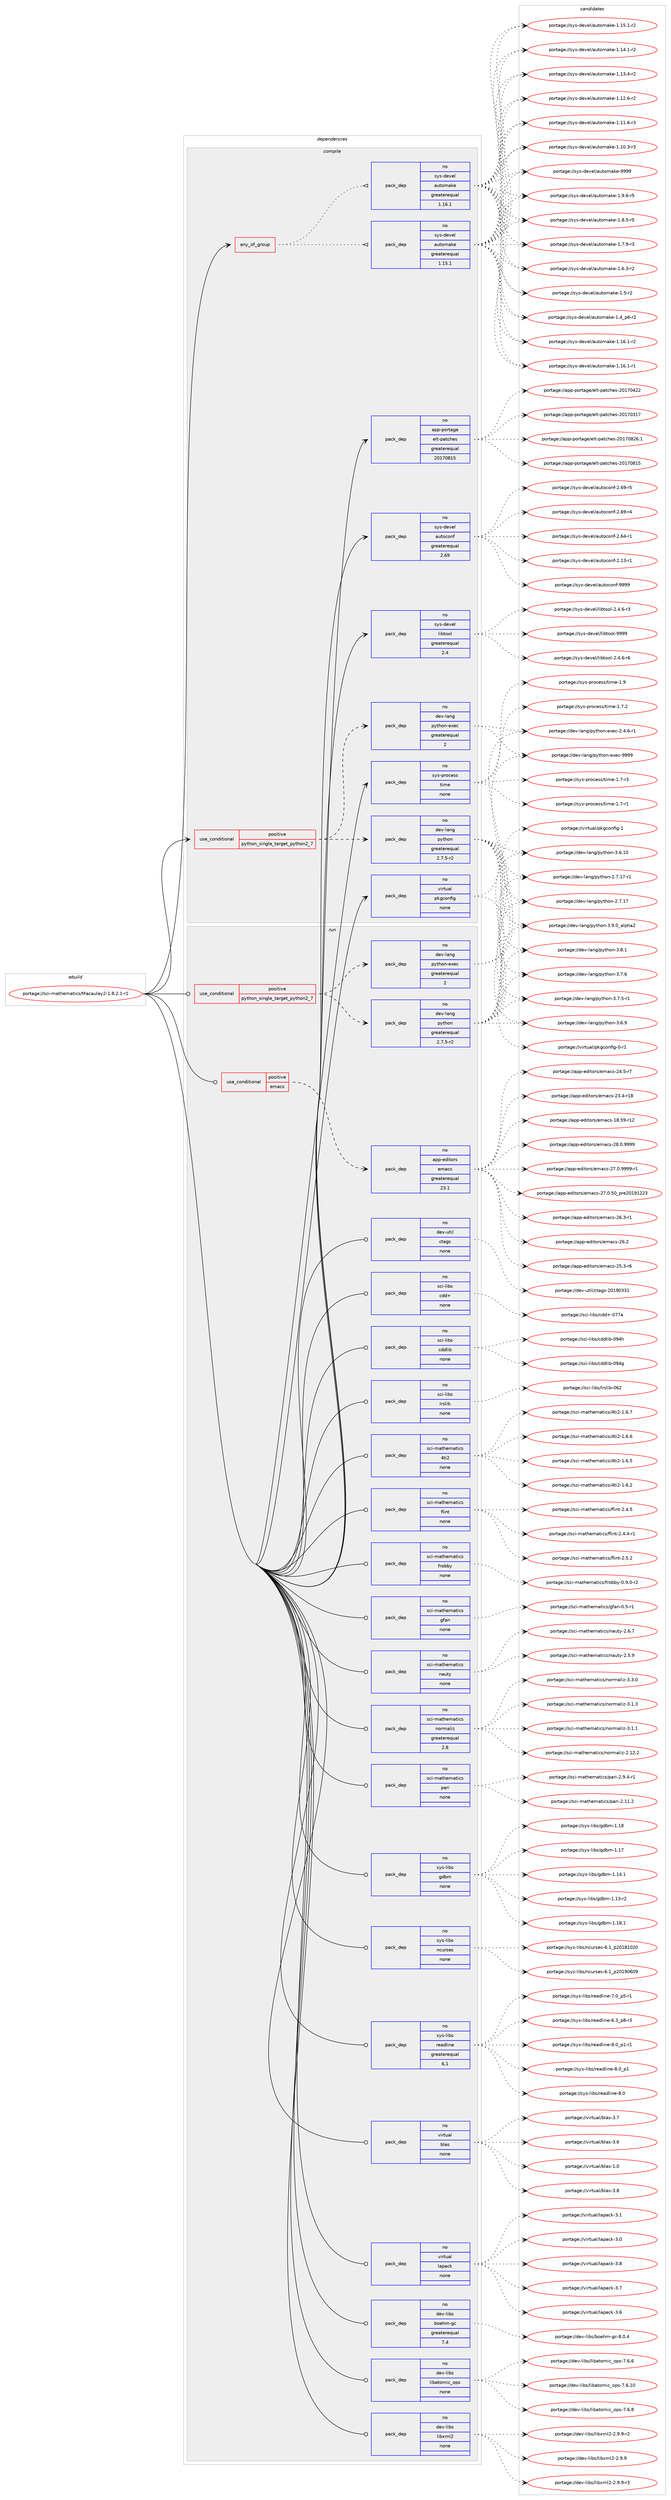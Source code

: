 digraph prolog {

# *************
# Graph options
# *************

newrank=true;
concentrate=true;
compound=true;
graph [rankdir=LR,fontname=Helvetica,fontsize=10,ranksep=1.5];#, ranksep=2.5, nodesep=0.2];
edge  [arrowhead=vee];
node  [fontname=Helvetica,fontsize=10];

# **********
# The ebuild
# **********

subgraph cluster_leftcol {
color=gray;
rank=same;
label=<<i>ebuild</i>>;
id [label="portage://sci-mathematics/Macaulay2-1.8.2.1-r1", color=red, width=4, href="../sci-mathematics/Macaulay2-1.8.2.1-r1.svg"];
}

# ****************
# The dependencies
# ****************

subgraph cluster_midcol {
color=gray;
label=<<i>dependencies</i>>;
subgraph cluster_compile {
fillcolor="#eeeeee";
style=filled;
label=<<i>compile</i>>;
subgraph any1574 {
dependency95087 [label=<<TABLE BORDER="0" CELLBORDER="1" CELLSPACING="0" CELLPADDING="4"><TR><TD CELLPADDING="10">any_of_group</TD></TR></TABLE>>, shape=none, color=red];subgraph pack75603 {
dependency95088 [label=<<TABLE BORDER="0" CELLBORDER="1" CELLSPACING="0" CELLPADDING="4" WIDTH="220"><TR><TD ROWSPAN="6" CELLPADDING="30">pack_dep</TD></TR><TR><TD WIDTH="110">no</TD></TR><TR><TD>sys-devel</TD></TR><TR><TD>automake</TD></TR><TR><TD>greaterequal</TD></TR><TR><TD>1.16.1</TD></TR></TABLE>>, shape=none, color=blue];
}
dependency95087:e -> dependency95088:w [weight=20,style="dotted",arrowhead="oinv"];
subgraph pack75604 {
dependency95089 [label=<<TABLE BORDER="0" CELLBORDER="1" CELLSPACING="0" CELLPADDING="4" WIDTH="220"><TR><TD ROWSPAN="6" CELLPADDING="30">pack_dep</TD></TR><TR><TD WIDTH="110">no</TD></TR><TR><TD>sys-devel</TD></TR><TR><TD>automake</TD></TR><TR><TD>greaterequal</TD></TR><TR><TD>1.15.1</TD></TR></TABLE>>, shape=none, color=blue];
}
dependency95087:e -> dependency95089:w [weight=20,style="dotted",arrowhead="oinv"];
}
id:e -> dependency95087:w [weight=20,style="solid",arrowhead="vee"];
subgraph cond17830 {
dependency95090 [label=<<TABLE BORDER="0" CELLBORDER="1" CELLSPACING="0" CELLPADDING="4"><TR><TD ROWSPAN="3" CELLPADDING="10">use_conditional</TD></TR><TR><TD>positive</TD></TR><TR><TD>python_single_target_python2_7</TD></TR></TABLE>>, shape=none, color=red];
subgraph pack75605 {
dependency95091 [label=<<TABLE BORDER="0" CELLBORDER="1" CELLSPACING="0" CELLPADDING="4" WIDTH="220"><TR><TD ROWSPAN="6" CELLPADDING="30">pack_dep</TD></TR><TR><TD WIDTH="110">no</TD></TR><TR><TD>dev-lang</TD></TR><TR><TD>python</TD></TR><TR><TD>greaterequal</TD></TR><TR><TD>2.7.5-r2</TD></TR></TABLE>>, shape=none, color=blue];
}
dependency95090:e -> dependency95091:w [weight=20,style="dashed",arrowhead="vee"];
subgraph pack75606 {
dependency95092 [label=<<TABLE BORDER="0" CELLBORDER="1" CELLSPACING="0" CELLPADDING="4" WIDTH="220"><TR><TD ROWSPAN="6" CELLPADDING="30">pack_dep</TD></TR><TR><TD WIDTH="110">no</TD></TR><TR><TD>dev-lang</TD></TR><TR><TD>python-exec</TD></TR><TR><TD>greaterequal</TD></TR><TR><TD>2</TD></TR></TABLE>>, shape=none, color=blue];
}
dependency95090:e -> dependency95092:w [weight=20,style="dashed",arrowhead="vee"];
}
id:e -> dependency95090:w [weight=20,style="solid",arrowhead="vee"];
subgraph pack75607 {
dependency95093 [label=<<TABLE BORDER="0" CELLBORDER="1" CELLSPACING="0" CELLPADDING="4" WIDTH="220"><TR><TD ROWSPAN="6" CELLPADDING="30">pack_dep</TD></TR><TR><TD WIDTH="110">no</TD></TR><TR><TD>app-portage</TD></TR><TR><TD>elt-patches</TD></TR><TR><TD>greaterequal</TD></TR><TR><TD>20170815</TD></TR></TABLE>>, shape=none, color=blue];
}
id:e -> dependency95093:w [weight=20,style="solid",arrowhead="vee"];
subgraph pack75608 {
dependency95094 [label=<<TABLE BORDER="0" CELLBORDER="1" CELLSPACING="0" CELLPADDING="4" WIDTH="220"><TR><TD ROWSPAN="6" CELLPADDING="30">pack_dep</TD></TR><TR><TD WIDTH="110">no</TD></TR><TR><TD>sys-devel</TD></TR><TR><TD>autoconf</TD></TR><TR><TD>greaterequal</TD></TR><TR><TD>2.69</TD></TR></TABLE>>, shape=none, color=blue];
}
id:e -> dependency95094:w [weight=20,style="solid",arrowhead="vee"];
subgraph pack75609 {
dependency95095 [label=<<TABLE BORDER="0" CELLBORDER="1" CELLSPACING="0" CELLPADDING="4" WIDTH="220"><TR><TD ROWSPAN="6" CELLPADDING="30">pack_dep</TD></TR><TR><TD WIDTH="110">no</TD></TR><TR><TD>sys-devel</TD></TR><TR><TD>libtool</TD></TR><TR><TD>greaterequal</TD></TR><TR><TD>2.4</TD></TR></TABLE>>, shape=none, color=blue];
}
id:e -> dependency95095:w [weight=20,style="solid",arrowhead="vee"];
subgraph pack75610 {
dependency95096 [label=<<TABLE BORDER="0" CELLBORDER="1" CELLSPACING="0" CELLPADDING="4" WIDTH="220"><TR><TD ROWSPAN="6" CELLPADDING="30">pack_dep</TD></TR><TR><TD WIDTH="110">no</TD></TR><TR><TD>sys-process</TD></TR><TR><TD>time</TD></TR><TR><TD>none</TD></TR><TR><TD></TD></TR></TABLE>>, shape=none, color=blue];
}
id:e -> dependency95096:w [weight=20,style="solid",arrowhead="vee"];
subgraph pack75611 {
dependency95097 [label=<<TABLE BORDER="0" CELLBORDER="1" CELLSPACING="0" CELLPADDING="4" WIDTH="220"><TR><TD ROWSPAN="6" CELLPADDING="30">pack_dep</TD></TR><TR><TD WIDTH="110">no</TD></TR><TR><TD>virtual</TD></TR><TR><TD>pkgconfig</TD></TR><TR><TD>none</TD></TR><TR><TD></TD></TR></TABLE>>, shape=none, color=blue];
}
id:e -> dependency95097:w [weight=20,style="solid",arrowhead="vee"];
}
subgraph cluster_compileandrun {
fillcolor="#eeeeee";
style=filled;
label=<<i>compile and run</i>>;
}
subgraph cluster_run {
fillcolor="#eeeeee";
style=filled;
label=<<i>run</i>>;
subgraph cond17831 {
dependency95098 [label=<<TABLE BORDER="0" CELLBORDER="1" CELLSPACING="0" CELLPADDING="4"><TR><TD ROWSPAN="3" CELLPADDING="10">use_conditional</TD></TR><TR><TD>positive</TD></TR><TR><TD>emacs</TD></TR></TABLE>>, shape=none, color=red];
subgraph pack75612 {
dependency95099 [label=<<TABLE BORDER="0" CELLBORDER="1" CELLSPACING="0" CELLPADDING="4" WIDTH="220"><TR><TD ROWSPAN="6" CELLPADDING="30">pack_dep</TD></TR><TR><TD WIDTH="110">no</TD></TR><TR><TD>app-editors</TD></TR><TR><TD>emacs</TD></TR><TR><TD>greaterequal</TD></TR><TR><TD>23.1</TD></TR></TABLE>>, shape=none, color=blue];
}
dependency95098:e -> dependency95099:w [weight=20,style="dashed",arrowhead="vee"];
}
id:e -> dependency95098:w [weight=20,style="solid",arrowhead="odot"];
subgraph cond17832 {
dependency95100 [label=<<TABLE BORDER="0" CELLBORDER="1" CELLSPACING="0" CELLPADDING="4"><TR><TD ROWSPAN="3" CELLPADDING="10">use_conditional</TD></TR><TR><TD>positive</TD></TR><TR><TD>python_single_target_python2_7</TD></TR></TABLE>>, shape=none, color=red];
subgraph pack75613 {
dependency95101 [label=<<TABLE BORDER="0" CELLBORDER="1" CELLSPACING="0" CELLPADDING="4" WIDTH="220"><TR><TD ROWSPAN="6" CELLPADDING="30">pack_dep</TD></TR><TR><TD WIDTH="110">no</TD></TR><TR><TD>dev-lang</TD></TR><TR><TD>python</TD></TR><TR><TD>greaterequal</TD></TR><TR><TD>2.7.5-r2</TD></TR></TABLE>>, shape=none, color=blue];
}
dependency95100:e -> dependency95101:w [weight=20,style="dashed",arrowhead="vee"];
subgraph pack75614 {
dependency95102 [label=<<TABLE BORDER="0" CELLBORDER="1" CELLSPACING="0" CELLPADDING="4" WIDTH="220"><TR><TD ROWSPAN="6" CELLPADDING="30">pack_dep</TD></TR><TR><TD WIDTH="110">no</TD></TR><TR><TD>dev-lang</TD></TR><TR><TD>python-exec</TD></TR><TR><TD>greaterequal</TD></TR><TR><TD>2</TD></TR></TABLE>>, shape=none, color=blue];
}
dependency95100:e -> dependency95102:w [weight=20,style="dashed",arrowhead="vee"];
}
id:e -> dependency95100:w [weight=20,style="solid",arrowhead="odot"];
subgraph pack75615 {
dependency95103 [label=<<TABLE BORDER="0" CELLBORDER="1" CELLSPACING="0" CELLPADDING="4" WIDTH="220"><TR><TD ROWSPAN="6" CELLPADDING="30">pack_dep</TD></TR><TR><TD WIDTH="110">no</TD></TR><TR><TD>dev-libs</TD></TR><TR><TD>boehm-gc</TD></TR><TR><TD>greaterequal</TD></TR><TR><TD>7.4</TD></TR></TABLE>>, shape=none, color=blue];
}
id:e -> dependency95103:w [weight=20,style="solid",arrowhead="odot"];
subgraph pack75616 {
dependency95104 [label=<<TABLE BORDER="0" CELLBORDER="1" CELLSPACING="0" CELLPADDING="4" WIDTH="220"><TR><TD ROWSPAN="6" CELLPADDING="30">pack_dep</TD></TR><TR><TD WIDTH="110">no</TD></TR><TR><TD>dev-libs</TD></TR><TR><TD>libatomic_ops</TD></TR><TR><TD>none</TD></TR><TR><TD></TD></TR></TABLE>>, shape=none, color=blue];
}
id:e -> dependency95104:w [weight=20,style="solid",arrowhead="odot"];
subgraph pack75617 {
dependency95105 [label=<<TABLE BORDER="0" CELLBORDER="1" CELLSPACING="0" CELLPADDING="4" WIDTH="220"><TR><TD ROWSPAN="6" CELLPADDING="30">pack_dep</TD></TR><TR><TD WIDTH="110">no</TD></TR><TR><TD>dev-libs</TD></TR><TR><TD>libxml2</TD></TR><TR><TD>none</TD></TR><TR><TD></TD></TR></TABLE>>, shape=none, color=blue];
}
id:e -> dependency95105:w [weight=20,style="solid",arrowhead="odot"];
subgraph pack75618 {
dependency95106 [label=<<TABLE BORDER="0" CELLBORDER="1" CELLSPACING="0" CELLPADDING="4" WIDTH="220"><TR><TD ROWSPAN="6" CELLPADDING="30">pack_dep</TD></TR><TR><TD WIDTH="110">no</TD></TR><TR><TD>dev-util</TD></TR><TR><TD>ctags</TD></TR><TR><TD>none</TD></TR><TR><TD></TD></TR></TABLE>>, shape=none, color=blue];
}
id:e -> dependency95106:w [weight=20,style="solid",arrowhead="odot"];
subgraph pack75619 {
dependency95107 [label=<<TABLE BORDER="0" CELLBORDER="1" CELLSPACING="0" CELLPADDING="4" WIDTH="220"><TR><TD ROWSPAN="6" CELLPADDING="30">pack_dep</TD></TR><TR><TD WIDTH="110">no</TD></TR><TR><TD>sci-libs</TD></TR><TR><TD>cdd+</TD></TR><TR><TD>none</TD></TR><TR><TD></TD></TR></TABLE>>, shape=none, color=blue];
}
id:e -> dependency95107:w [weight=20,style="solid",arrowhead="odot"];
subgraph pack75620 {
dependency95108 [label=<<TABLE BORDER="0" CELLBORDER="1" CELLSPACING="0" CELLPADDING="4" WIDTH="220"><TR><TD ROWSPAN="6" CELLPADDING="30">pack_dep</TD></TR><TR><TD WIDTH="110">no</TD></TR><TR><TD>sci-libs</TD></TR><TR><TD>cddlib</TD></TR><TR><TD>none</TD></TR><TR><TD></TD></TR></TABLE>>, shape=none, color=blue];
}
id:e -> dependency95108:w [weight=20,style="solid",arrowhead="odot"];
subgraph pack75621 {
dependency95109 [label=<<TABLE BORDER="0" CELLBORDER="1" CELLSPACING="0" CELLPADDING="4" WIDTH="220"><TR><TD ROWSPAN="6" CELLPADDING="30">pack_dep</TD></TR><TR><TD WIDTH="110">no</TD></TR><TR><TD>sci-libs</TD></TR><TR><TD>lrslib</TD></TR><TR><TD>none</TD></TR><TR><TD></TD></TR></TABLE>>, shape=none, color=blue];
}
id:e -> dependency95109:w [weight=20,style="solid",arrowhead="odot"];
subgraph pack75622 {
dependency95110 [label=<<TABLE BORDER="0" CELLBORDER="1" CELLSPACING="0" CELLPADDING="4" WIDTH="220"><TR><TD ROWSPAN="6" CELLPADDING="30">pack_dep</TD></TR><TR><TD WIDTH="110">no</TD></TR><TR><TD>sci-mathematics</TD></TR><TR><TD>4ti2</TD></TR><TR><TD>none</TD></TR><TR><TD></TD></TR></TABLE>>, shape=none, color=blue];
}
id:e -> dependency95110:w [weight=20,style="solid",arrowhead="odot"];
subgraph pack75623 {
dependency95111 [label=<<TABLE BORDER="0" CELLBORDER="1" CELLSPACING="0" CELLPADDING="4" WIDTH="220"><TR><TD ROWSPAN="6" CELLPADDING="30">pack_dep</TD></TR><TR><TD WIDTH="110">no</TD></TR><TR><TD>sci-mathematics</TD></TR><TR><TD>flint</TD></TR><TR><TD>none</TD></TR><TR><TD></TD></TR></TABLE>>, shape=none, color=blue];
}
id:e -> dependency95111:w [weight=20,style="solid",arrowhead="odot"];
subgraph pack75624 {
dependency95112 [label=<<TABLE BORDER="0" CELLBORDER="1" CELLSPACING="0" CELLPADDING="4" WIDTH="220"><TR><TD ROWSPAN="6" CELLPADDING="30">pack_dep</TD></TR><TR><TD WIDTH="110">no</TD></TR><TR><TD>sci-mathematics</TD></TR><TR><TD>frobby</TD></TR><TR><TD>none</TD></TR><TR><TD></TD></TR></TABLE>>, shape=none, color=blue];
}
id:e -> dependency95112:w [weight=20,style="solid",arrowhead="odot"];
subgraph pack75625 {
dependency95113 [label=<<TABLE BORDER="0" CELLBORDER="1" CELLSPACING="0" CELLPADDING="4" WIDTH="220"><TR><TD ROWSPAN="6" CELLPADDING="30">pack_dep</TD></TR><TR><TD WIDTH="110">no</TD></TR><TR><TD>sci-mathematics</TD></TR><TR><TD>gfan</TD></TR><TR><TD>none</TD></TR><TR><TD></TD></TR></TABLE>>, shape=none, color=blue];
}
id:e -> dependency95113:w [weight=20,style="solid",arrowhead="odot"];
subgraph pack75626 {
dependency95114 [label=<<TABLE BORDER="0" CELLBORDER="1" CELLSPACING="0" CELLPADDING="4" WIDTH="220"><TR><TD ROWSPAN="6" CELLPADDING="30">pack_dep</TD></TR><TR><TD WIDTH="110">no</TD></TR><TR><TD>sci-mathematics</TD></TR><TR><TD>nauty</TD></TR><TR><TD>none</TD></TR><TR><TD></TD></TR></TABLE>>, shape=none, color=blue];
}
id:e -> dependency95114:w [weight=20,style="solid",arrowhead="odot"];
subgraph pack75627 {
dependency95115 [label=<<TABLE BORDER="0" CELLBORDER="1" CELLSPACING="0" CELLPADDING="4" WIDTH="220"><TR><TD ROWSPAN="6" CELLPADDING="30">pack_dep</TD></TR><TR><TD WIDTH="110">no</TD></TR><TR><TD>sci-mathematics</TD></TR><TR><TD>normaliz</TD></TR><TR><TD>greaterequal</TD></TR><TR><TD>2.8</TD></TR></TABLE>>, shape=none, color=blue];
}
id:e -> dependency95115:w [weight=20,style="solid",arrowhead="odot"];
subgraph pack75628 {
dependency95116 [label=<<TABLE BORDER="0" CELLBORDER="1" CELLSPACING="0" CELLPADDING="4" WIDTH="220"><TR><TD ROWSPAN="6" CELLPADDING="30">pack_dep</TD></TR><TR><TD WIDTH="110">no</TD></TR><TR><TD>sci-mathematics</TD></TR><TR><TD>pari</TD></TR><TR><TD>none</TD></TR><TR><TD></TD></TR></TABLE>>, shape=none, color=blue];
}
id:e -> dependency95116:w [weight=20,style="solid",arrowhead="odot"];
subgraph pack75629 {
dependency95117 [label=<<TABLE BORDER="0" CELLBORDER="1" CELLSPACING="0" CELLPADDING="4" WIDTH="220"><TR><TD ROWSPAN="6" CELLPADDING="30">pack_dep</TD></TR><TR><TD WIDTH="110">no</TD></TR><TR><TD>sys-libs</TD></TR><TR><TD>gdbm</TD></TR><TR><TD>none</TD></TR><TR><TD></TD></TR></TABLE>>, shape=none, color=blue];
}
id:e -> dependency95117:w [weight=20,style="solid",arrowhead="odot"];
subgraph pack75630 {
dependency95118 [label=<<TABLE BORDER="0" CELLBORDER="1" CELLSPACING="0" CELLPADDING="4" WIDTH="220"><TR><TD ROWSPAN="6" CELLPADDING="30">pack_dep</TD></TR><TR><TD WIDTH="110">no</TD></TR><TR><TD>sys-libs</TD></TR><TR><TD>ncurses</TD></TR><TR><TD>none</TD></TR><TR><TD></TD></TR></TABLE>>, shape=none, color=blue];
}
id:e -> dependency95118:w [weight=20,style="solid",arrowhead="odot"];
subgraph pack75631 {
dependency95119 [label=<<TABLE BORDER="0" CELLBORDER="1" CELLSPACING="0" CELLPADDING="4" WIDTH="220"><TR><TD ROWSPAN="6" CELLPADDING="30">pack_dep</TD></TR><TR><TD WIDTH="110">no</TD></TR><TR><TD>sys-libs</TD></TR><TR><TD>readline</TD></TR><TR><TD>greaterequal</TD></TR><TR><TD>6.1</TD></TR></TABLE>>, shape=none, color=blue];
}
id:e -> dependency95119:w [weight=20,style="solid",arrowhead="odot"];
subgraph pack75632 {
dependency95120 [label=<<TABLE BORDER="0" CELLBORDER="1" CELLSPACING="0" CELLPADDING="4" WIDTH="220"><TR><TD ROWSPAN="6" CELLPADDING="30">pack_dep</TD></TR><TR><TD WIDTH="110">no</TD></TR><TR><TD>virtual</TD></TR><TR><TD>blas</TD></TR><TR><TD>none</TD></TR><TR><TD></TD></TR></TABLE>>, shape=none, color=blue];
}
id:e -> dependency95120:w [weight=20,style="solid",arrowhead="odot"];
subgraph pack75633 {
dependency95121 [label=<<TABLE BORDER="0" CELLBORDER="1" CELLSPACING="0" CELLPADDING="4" WIDTH="220"><TR><TD ROWSPAN="6" CELLPADDING="30">pack_dep</TD></TR><TR><TD WIDTH="110">no</TD></TR><TR><TD>virtual</TD></TR><TR><TD>lapack</TD></TR><TR><TD>none</TD></TR><TR><TD></TD></TR></TABLE>>, shape=none, color=blue];
}
id:e -> dependency95121:w [weight=20,style="solid",arrowhead="odot"];
}
}

# **************
# The candidates
# **************

subgraph cluster_choices {
rank=same;
color=gray;
label=<<i>candidates</i>>;

subgraph choice75603 {
color=black;
nodesep=1;
choice115121115451001011181011084797117116111109971071014557575757 [label="portage://sys-devel/automake-9999", color=red, width=4,href="../sys-devel/automake-9999.svg"];
choice115121115451001011181011084797117116111109971071014549465746544511453 [label="portage://sys-devel/automake-1.9.6-r5", color=red, width=4,href="../sys-devel/automake-1.9.6-r5.svg"];
choice115121115451001011181011084797117116111109971071014549465646534511453 [label="portage://sys-devel/automake-1.8.5-r5", color=red, width=4,href="../sys-devel/automake-1.8.5-r5.svg"];
choice115121115451001011181011084797117116111109971071014549465546574511451 [label="portage://sys-devel/automake-1.7.9-r3", color=red, width=4,href="../sys-devel/automake-1.7.9-r3.svg"];
choice115121115451001011181011084797117116111109971071014549465446514511450 [label="portage://sys-devel/automake-1.6.3-r2", color=red, width=4,href="../sys-devel/automake-1.6.3-r2.svg"];
choice11512111545100101118101108479711711611110997107101454946534511450 [label="portage://sys-devel/automake-1.5-r2", color=red, width=4,href="../sys-devel/automake-1.5-r2.svg"];
choice115121115451001011181011084797117116111109971071014549465295112544511450 [label="portage://sys-devel/automake-1.4_p6-r2", color=red, width=4,href="../sys-devel/automake-1.4_p6-r2.svg"];
choice11512111545100101118101108479711711611110997107101454946495446494511450 [label="portage://sys-devel/automake-1.16.1-r2", color=red, width=4,href="../sys-devel/automake-1.16.1-r2.svg"];
choice11512111545100101118101108479711711611110997107101454946495446494511449 [label="portage://sys-devel/automake-1.16.1-r1", color=red, width=4,href="../sys-devel/automake-1.16.1-r1.svg"];
choice11512111545100101118101108479711711611110997107101454946495346494511450 [label="portage://sys-devel/automake-1.15.1-r2", color=red, width=4,href="../sys-devel/automake-1.15.1-r2.svg"];
choice11512111545100101118101108479711711611110997107101454946495246494511450 [label="portage://sys-devel/automake-1.14.1-r2", color=red, width=4,href="../sys-devel/automake-1.14.1-r2.svg"];
choice11512111545100101118101108479711711611110997107101454946495146524511450 [label="portage://sys-devel/automake-1.13.4-r2", color=red, width=4,href="../sys-devel/automake-1.13.4-r2.svg"];
choice11512111545100101118101108479711711611110997107101454946495046544511450 [label="portage://sys-devel/automake-1.12.6-r2", color=red, width=4,href="../sys-devel/automake-1.12.6-r2.svg"];
choice11512111545100101118101108479711711611110997107101454946494946544511451 [label="portage://sys-devel/automake-1.11.6-r3", color=red, width=4,href="../sys-devel/automake-1.11.6-r3.svg"];
choice11512111545100101118101108479711711611110997107101454946494846514511451 [label="portage://sys-devel/automake-1.10.3-r3", color=red, width=4,href="../sys-devel/automake-1.10.3-r3.svg"];
dependency95088:e -> choice115121115451001011181011084797117116111109971071014557575757:w [style=dotted,weight="100"];
dependency95088:e -> choice115121115451001011181011084797117116111109971071014549465746544511453:w [style=dotted,weight="100"];
dependency95088:e -> choice115121115451001011181011084797117116111109971071014549465646534511453:w [style=dotted,weight="100"];
dependency95088:e -> choice115121115451001011181011084797117116111109971071014549465546574511451:w [style=dotted,weight="100"];
dependency95088:e -> choice115121115451001011181011084797117116111109971071014549465446514511450:w [style=dotted,weight="100"];
dependency95088:e -> choice11512111545100101118101108479711711611110997107101454946534511450:w [style=dotted,weight="100"];
dependency95088:e -> choice115121115451001011181011084797117116111109971071014549465295112544511450:w [style=dotted,weight="100"];
dependency95088:e -> choice11512111545100101118101108479711711611110997107101454946495446494511450:w [style=dotted,weight="100"];
dependency95088:e -> choice11512111545100101118101108479711711611110997107101454946495446494511449:w [style=dotted,weight="100"];
dependency95088:e -> choice11512111545100101118101108479711711611110997107101454946495346494511450:w [style=dotted,weight="100"];
dependency95088:e -> choice11512111545100101118101108479711711611110997107101454946495246494511450:w [style=dotted,weight="100"];
dependency95088:e -> choice11512111545100101118101108479711711611110997107101454946495146524511450:w [style=dotted,weight="100"];
dependency95088:e -> choice11512111545100101118101108479711711611110997107101454946495046544511450:w [style=dotted,weight="100"];
dependency95088:e -> choice11512111545100101118101108479711711611110997107101454946494946544511451:w [style=dotted,weight="100"];
dependency95088:e -> choice11512111545100101118101108479711711611110997107101454946494846514511451:w [style=dotted,weight="100"];
}
subgraph choice75604 {
color=black;
nodesep=1;
choice115121115451001011181011084797117116111109971071014557575757 [label="portage://sys-devel/automake-9999", color=red, width=4,href="../sys-devel/automake-9999.svg"];
choice115121115451001011181011084797117116111109971071014549465746544511453 [label="portage://sys-devel/automake-1.9.6-r5", color=red, width=4,href="../sys-devel/automake-1.9.6-r5.svg"];
choice115121115451001011181011084797117116111109971071014549465646534511453 [label="portage://sys-devel/automake-1.8.5-r5", color=red, width=4,href="../sys-devel/automake-1.8.5-r5.svg"];
choice115121115451001011181011084797117116111109971071014549465546574511451 [label="portage://sys-devel/automake-1.7.9-r3", color=red, width=4,href="../sys-devel/automake-1.7.9-r3.svg"];
choice115121115451001011181011084797117116111109971071014549465446514511450 [label="portage://sys-devel/automake-1.6.3-r2", color=red, width=4,href="../sys-devel/automake-1.6.3-r2.svg"];
choice11512111545100101118101108479711711611110997107101454946534511450 [label="portage://sys-devel/automake-1.5-r2", color=red, width=4,href="../sys-devel/automake-1.5-r2.svg"];
choice115121115451001011181011084797117116111109971071014549465295112544511450 [label="portage://sys-devel/automake-1.4_p6-r2", color=red, width=4,href="../sys-devel/automake-1.4_p6-r2.svg"];
choice11512111545100101118101108479711711611110997107101454946495446494511450 [label="portage://sys-devel/automake-1.16.1-r2", color=red, width=4,href="../sys-devel/automake-1.16.1-r2.svg"];
choice11512111545100101118101108479711711611110997107101454946495446494511449 [label="portage://sys-devel/automake-1.16.1-r1", color=red, width=4,href="../sys-devel/automake-1.16.1-r1.svg"];
choice11512111545100101118101108479711711611110997107101454946495346494511450 [label="portage://sys-devel/automake-1.15.1-r2", color=red, width=4,href="../sys-devel/automake-1.15.1-r2.svg"];
choice11512111545100101118101108479711711611110997107101454946495246494511450 [label="portage://sys-devel/automake-1.14.1-r2", color=red, width=4,href="../sys-devel/automake-1.14.1-r2.svg"];
choice11512111545100101118101108479711711611110997107101454946495146524511450 [label="portage://sys-devel/automake-1.13.4-r2", color=red, width=4,href="../sys-devel/automake-1.13.4-r2.svg"];
choice11512111545100101118101108479711711611110997107101454946495046544511450 [label="portage://sys-devel/automake-1.12.6-r2", color=red, width=4,href="../sys-devel/automake-1.12.6-r2.svg"];
choice11512111545100101118101108479711711611110997107101454946494946544511451 [label="portage://sys-devel/automake-1.11.6-r3", color=red, width=4,href="../sys-devel/automake-1.11.6-r3.svg"];
choice11512111545100101118101108479711711611110997107101454946494846514511451 [label="portage://sys-devel/automake-1.10.3-r3", color=red, width=4,href="../sys-devel/automake-1.10.3-r3.svg"];
dependency95089:e -> choice115121115451001011181011084797117116111109971071014557575757:w [style=dotted,weight="100"];
dependency95089:e -> choice115121115451001011181011084797117116111109971071014549465746544511453:w [style=dotted,weight="100"];
dependency95089:e -> choice115121115451001011181011084797117116111109971071014549465646534511453:w [style=dotted,weight="100"];
dependency95089:e -> choice115121115451001011181011084797117116111109971071014549465546574511451:w [style=dotted,weight="100"];
dependency95089:e -> choice115121115451001011181011084797117116111109971071014549465446514511450:w [style=dotted,weight="100"];
dependency95089:e -> choice11512111545100101118101108479711711611110997107101454946534511450:w [style=dotted,weight="100"];
dependency95089:e -> choice115121115451001011181011084797117116111109971071014549465295112544511450:w [style=dotted,weight="100"];
dependency95089:e -> choice11512111545100101118101108479711711611110997107101454946495446494511450:w [style=dotted,weight="100"];
dependency95089:e -> choice11512111545100101118101108479711711611110997107101454946495446494511449:w [style=dotted,weight="100"];
dependency95089:e -> choice11512111545100101118101108479711711611110997107101454946495346494511450:w [style=dotted,weight="100"];
dependency95089:e -> choice11512111545100101118101108479711711611110997107101454946495246494511450:w [style=dotted,weight="100"];
dependency95089:e -> choice11512111545100101118101108479711711611110997107101454946495146524511450:w [style=dotted,weight="100"];
dependency95089:e -> choice11512111545100101118101108479711711611110997107101454946495046544511450:w [style=dotted,weight="100"];
dependency95089:e -> choice11512111545100101118101108479711711611110997107101454946494946544511451:w [style=dotted,weight="100"];
dependency95089:e -> choice11512111545100101118101108479711711611110997107101454946494846514511451:w [style=dotted,weight="100"];
}
subgraph choice75605 {
color=black;
nodesep=1;
choice10010111845108971101034711212111610411111045514657464895971081121049750 [label="portage://dev-lang/python-3.9.0_alpha2", color=red, width=4,href="../dev-lang/python-3.9.0_alpha2.svg"];
choice100101118451089711010347112121116104111110455146564649 [label="portage://dev-lang/python-3.8.1", color=red, width=4,href="../dev-lang/python-3.8.1.svg"];
choice100101118451089711010347112121116104111110455146554654 [label="portage://dev-lang/python-3.7.6", color=red, width=4,href="../dev-lang/python-3.7.6.svg"];
choice1001011184510897110103471121211161041111104551465546534511449 [label="portage://dev-lang/python-3.7.5-r1", color=red, width=4,href="../dev-lang/python-3.7.5-r1.svg"];
choice100101118451089711010347112121116104111110455146544657 [label="portage://dev-lang/python-3.6.9", color=red, width=4,href="../dev-lang/python-3.6.9.svg"];
choice10010111845108971101034711212111610411111045514654464948 [label="portage://dev-lang/python-3.6.10", color=red, width=4,href="../dev-lang/python-3.6.10.svg"];
choice100101118451089711010347112121116104111110455046554649554511449 [label="portage://dev-lang/python-2.7.17-r1", color=red, width=4,href="../dev-lang/python-2.7.17-r1.svg"];
choice10010111845108971101034711212111610411111045504655464955 [label="portage://dev-lang/python-2.7.17", color=red, width=4,href="../dev-lang/python-2.7.17.svg"];
dependency95091:e -> choice10010111845108971101034711212111610411111045514657464895971081121049750:w [style=dotted,weight="100"];
dependency95091:e -> choice100101118451089711010347112121116104111110455146564649:w [style=dotted,weight="100"];
dependency95091:e -> choice100101118451089711010347112121116104111110455146554654:w [style=dotted,weight="100"];
dependency95091:e -> choice1001011184510897110103471121211161041111104551465546534511449:w [style=dotted,weight="100"];
dependency95091:e -> choice100101118451089711010347112121116104111110455146544657:w [style=dotted,weight="100"];
dependency95091:e -> choice10010111845108971101034711212111610411111045514654464948:w [style=dotted,weight="100"];
dependency95091:e -> choice100101118451089711010347112121116104111110455046554649554511449:w [style=dotted,weight="100"];
dependency95091:e -> choice10010111845108971101034711212111610411111045504655464955:w [style=dotted,weight="100"];
}
subgraph choice75606 {
color=black;
nodesep=1;
choice10010111845108971101034711212111610411111045101120101994557575757 [label="portage://dev-lang/python-exec-9999", color=red, width=4,href="../dev-lang/python-exec-9999.svg"];
choice10010111845108971101034711212111610411111045101120101994550465246544511449 [label="portage://dev-lang/python-exec-2.4.6-r1", color=red, width=4,href="../dev-lang/python-exec-2.4.6-r1.svg"];
dependency95092:e -> choice10010111845108971101034711212111610411111045101120101994557575757:w [style=dotted,weight="100"];
dependency95092:e -> choice10010111845108971101034711212111610411111045101120101994550465246544511449:w [style=dotted,weight="100"];
}
subgraph choice75607 {
color=black;
nodesep=1;
choice971121124511211111411697103101471011081164511297116991041011154550484955485650544649 [label="portage://app-portage/elt-patches-20170826.1", color=red, width=4,href="../app-portage/elt-patches-20170826.1.svg"];
choice97112112451121111141169710310147101108116451129711699104101115455048495548564953 [label="portage://app-portage/elt-patches-20170815", color=red, width=4,href="../app-portage/elt-patches-20170815.svg"];
choice97112112451121111141169710310147101108116451129711699104101115455048495548525050 [label="portage://app-portage/elt-patches-20170422", color=red, width=4,href="../app-portage/elt-patches-20170422.svg"];
choice97112112451121111141169710310147101108116451129711699104101115455048495548514955 [label="portage://app-portage/elt-patches-20170317", color=red, width=4,href="../app-portage/elt-patches-20170317.svg"];
dependency95093:e -> choice971121124511211111411697103101471011081164511297116991041011154550484955485650544649:w [style=dotted,weight="100"];
dependency95093:e -> choice97112112451121111141169710310147101108116451129711699104101115455048495548564953:w [style=dotted,weight="100"];
dependency95093:e -> choice97112112451121111141169710310147101108116451129711699104101115455048495548525050:w [style=dotted,weight="100"];
dependency95093:e -> choice97112112451121111141169710310147101108116451129711699104101115455048495548514955:w [style=dotted,weight="100"];
}
subgraph choice75608 {
color=black;
nodesep=1;
choice115121115451001011181011084797117116111991111101024557575757 [label="portage://sys-devel/autoconf-9999", color=red, width=4,href="../sys-devel/autoconf-9999.svg"];
choice1151211154510010111810110847971171161119911111010245504654574511453 [label="portage://sys-devel/autoconf-2.69-r5", color=red, width=4,href="../sys-devel/autoconf-2.69-r5.svg"];
choice1151211154510010111810110847971171161119911111010245504654574511452 [label="portage://sys-devel/autoconf-2.69-r4", color=red, width=4,href="../sys-devel/autoconf-2.69-r4.svg"];
choice1151211154510010111810110847971171161119911111010245504654524511449 [label="portage://sys-devel/autoconf-2.64-r1", color=red, width=4,href="../sys-devel/autoconf-2.64-r1.svg"];
choice1151211154510010111810110847971171161119911111010245504649514511449 [label="portage://sys-devel/autoconf-2.13-r1", color=red, width=4,href="../sys-devel/autoconf-2.13-r1.svg"];
dependency95094:e -> choice115121115451001011181011084797117116111991111101024557575757:w [style=dotted,weight="100"];
dependency95094:e -> choice1151211154510010111810110847971171161119911111010245504654574511453:w [style=dotted,weight="100"];
dependency95094:e -> choice1151211154510010111810110847971171161119911111010245504654574511452:w [style=dotted,weight="100"];
dependency95094:e -> choice1151211154510010111810110847971171161119911111010245504654524511449:w [style=dotted,weight="100"];
dependency95094:e -> choice1151211154510010111810110847971171161119911111010245504649514511449:w [style=dotted,weight="100"];
}
subgraph choice75609 {
color=black;
nodesep=1;
choice1151211154510010111810110847108105981161111111084557575757 [label="portage://sys-devel/libtool-9999", color=red, width=4,href="../sys-devel/libtool-9999.svg"];
choice1151211154510010111810110847108105981161111111084550465246544511454 [label="portage://sys-devel/libtool-2.4.6-r6", color=red, width=4,href="../sys-devel/libtool-2.4.6-r6.svg"];
choice1151211154510010111810110847108105981161111111084550465246544511451 [label="portage://sys-devel/libtool-2.4.6-r3", color=red, width=4,href="../sys-devel/libtool-2.4.6-r3.svg"];
dependency95095:e -> choice1151211154510010111810110847108105981161111111084557575757:w [style=dotted,weight="100"];
dependency95095:e -> choice1151211154510010111810110847108105981161111111084550465246544511454:w [style=dotted,weight="100"];
dependency95095:e -> choice1151211154510010111810110847108105981161111111084550465246544511451:w [style=dotted,weight="100"];
}
subgraph choice75610 {
color=black;
nodesep=1;
choice11512111545112114111991011151154711610510910145494657 [label="portage://sys-process/time-1.9", color=red, width=4,href="../sys-process/time-1.9.svg"];
choice115121115451121141119910111511547116105109101454946554650 [label="portage://sys-process/time-1.7.2", color=red, width=4,href="../sys-process/time-1.7.2.svg"];
choice115121115451121141119910111511547116105109101454946554511451 [label="portage://sys-process/time-1.7-r3", color=red, width=4,href="../sys-process/time-1.7-r3.svg"];
choice115121115451121141119910111511547116105109101454946554511449 [label="portage://sys-process/time-1.7-r1", color=red, width=4,href="../sys-process/time-1.7-r1.svg"];
dependency95096:e -> choice11512111545112114111991011151154711610510910145494657:w [style=dotted,weight="100"];
dependency95096:e -> choice115121115451121141119910111511547116105109101454946554650:w [style=dotted,weight="100"];
dependency95096:e -> choice115121115451121141119910111511547116105109101454946554511451:w [style=dotted,weight="100"];
dependency95096:e -> choice115121115451121141119910111511547116105109101454946554511449:w [style=dotted,weight="100"];
}
subgraph choice75611 {
color=black;
nodesep=1;
choice1181051141161179710847112107103991111101021051034549 [label="portage://virtual/pkgconfig-1", color=red, width=4,href="../virtual/pkgconfig-1.svg"];
choice11810511411611797108471121071039911111010210510345484511449 [label="portage://virtual/pkgconfig-0-r1", color=red, width=4,href="../virtual/pkgconfig-0-r1.svg"];
dependency95097:e -> choice1181051141161179710847112107103991111101021051034549:w [style=dotted,weight="100"];
dependency95097:e -> choice11810511411611797108471121071039911111010210510345484511449:w [style=dotted,weight="100"];
}
subgraph choice75612 {
color=black;
nodesep=1;
choice971121124510110010511611111411547101109979911545505646484657575757 [label="portage://app-editors/emacs-28.0.9999", color=red, width=4,href="../app-editors/emacs-28.0.9999.svg"];
choice9711211245101100105116111114115471011099799115455055464846575757574511449 [label="portage://app-editors/emacs-27.0.9999-r1", color=red, width=4,href="../app-editors/emacs-27.0.9999-r1.svg"];
choice97112112451011001051161111141154710110997991154550554648465348951121141015048495749505051 [label="portage://app-editors/emacs-27.0.50_pre20191223", color=red, width=4,href="../app-editors/emacs-27.0.50_pre20191223.svg"];
choice971121124510110010511611111411547101109979911545505446514511449 [label="portage://app-editors/emacs-26.3-r1", color=red, width=4,href="../app-editors/emacs-26.3-r1.svg"];
choice97112112451011001051161111141154710110997991154550544650 [label="portage://app-editors/emacs-26.2", color=red, width=4,href="../app-editors/emacs-26.2.svg"];
choice971121124510110010511611111411547101109979911545505346514511454 [label="portage://app-editors/emacs-25.3-r6", color=red, width=4,href="../app-editors/emacs-25.3-r6.svg"];
choice971121124510110010511611111411547101109979911545505246534511455 [label="portage://app-editors/emacs-24.5-r7", color=red, width=4,href="../app-editors/emacs-24.5-r7.svg"];
choice97112112451011001051161111141154710110997991154550514652451144956 [label="portage://app-editors/emacs-23.4-r18", color=red, width=4,href="../app-editors/emacs-23.4-r18.svg"];
choice9711211245101100105116111114115471011099799115454956465357451144950 [label="portage://app-editors/emacs-18.59-r12", color=red, width=4,href="../app-editors/emacs-18.59-r12.svg"];
dependency95099:e -> choice971121124510110010511611111411547101109979911545505646484657575757:w [style=dotted,weight="100"];
dependency95099:e -> choice9711211245101100105116111114115471011099799115455055464846575757574511449:w [style=dotted,weight="100"];
dependency95099:e -> choice97112112451011001051161111141154710110997991154550554648465348951121141015048495749505051:w [style=dotted,weight="100"];
dependency95099:e -> choice971121124510110010511611111411547101109979911545505446514511449:w [style=dotted,weight="100"];
dependency95099:e -> choice97112112451011001051161111141154710110997991154550544650:w [style=dotted,weight="100"];
dependency95099:e -> choice971121124510110010511611111411547101109979911545505346514511454:w [style=dotted,weight="100"];
dependency95099:e -> choice971121124510110010511611111411547101109979911545505246534511455:w [style=dotted,weight="100"];
dependency95099:e -> choice97112112451011001051161111141154710110997991154550514652451144956:w [style=dotted,weight="100"];
dependency95099:e -> choice9711211245101100105116111114115471011099799115454956465357451144950:w [style=dotted,weight="100"];
}
subgraph choice75613 {
color=black;
nodesep=1;
choice10010111845108971101034711212111610411111045514657464895971081121049750 [label="portage://dev-lang/python-3.9.0_alpha2", color=red, width=4,href="../dev-lang/python-3.9.0_alpha2.svg"];
choice100101118451089711010347112121116104111110455146564649 [label="portage://dev-lang/python-3.8.1", color=red, width=4,href="../dev-lang/python-3.8.1.svg"];
choice100101118451089711010347112121116104111110455146554654 [label="portage://dev-lang/python-3.7.6", color=red, width=4,href="../dev-lang/python-3.7.6.svg"];
choice1001011184510897110103471121211161041111104551465546534511449 [label="portage://dev-lang/python-3.7.5-r1", color=red, width=4,href="../dev-lang/python-3.7.5-r1.svg"];
choice100101118451089711010347112121116104111110455146544657 [label="portage://dev-lang/python-3.6.9", color=red, width=4,href="../dev-lang/python-3.6.9.svg"];
choice10010111845108971101034711212111610411111045514654464948 [label="portage://dev-lang/python-3.6.10", color=red, width=4,href="../dev-lang/python-3.6.10.svg"];
choice100101118451089711010347112121116104111110455046554649554511449 [label="portage://dev-lang/python-2.7.17-r1", color=red, width=4,href="../dev-lang/python-2.7.17-r1.svg"];
choice10010111845108971101034711212111610411111045504655464955 [label="portage://dev-lang/python-2.7.17", color=red, width=4,href="../dev-lang/python-2.7.17.svg"];
dependency95101:e -> choice10010111845108971101034711212111610411111045514657464895971081121049750:w [style=dotted,weight="100"];
dependency95101:e -> choice100101118451089711010347112121116104111110455146564649:w [style=dotted,weight="100"];
dependency95101:e -> choice100101118451089711010347112121116104111110455146554654:w [style=dotted,weight="100"];
dependency95101:e -> choice1001011184510897110103471121211161041111104551465546534511449:w [style=dotted,weight="100"];
dependency95101:e -> choice100101118451089711010347112121116104111110455146544657:w [style=dotted,weight="100"];
dependency95101:e -> choice10010111845108971101034711212111610411111045514654464948:w [style=dotted,weight="100"];
dependency95101:e -> choice100101118451089711010347112121116104111110455046554649554511449:w [style=dotted,weight="100"];
dependency95101:e -> choice10010111845108971101034711212111610411111045504655464955:w [style=dotted,weight="100"];
}
subgraph choice75614 {
color=black;
nodesep=1;
choice10010111845108971101034711212111610411111045101120101994557575757 [label="portage://dev-lang/python-exec-9999", color=red, width=4,href="../dev-lang/python-exec-9999.svg"];
choice10010111845108971101034711212111610411111045101120101994550465246544511449 [label="portage://dev-lang/python-exec-2.4.6-r1", color=red, width=4,href="../dev-lang/python-exec-2.4.6-r1.svg"];
dependency95102:e -> choice10010111845108971101034711212111610411111045101120101994557575757:w [style=dotted,weight="100"];
dependency95102:e -> choice10010111845108971101034711212111610411111045101120101994550465246544511449:w [style=dotted,weight="100"];
}
subgraph choice75615 {
color=black;
nodesep=1;
choice100101118451081059811547981111011041094510399455646484652 [label="portage://dev-libs/boehm-gc-8.0.4", color=red, width=4,href="../dev-libs/boehm-gc-8.0.4.svg"];
dependency95103:e -> choice100101118451081059811547981111011041094510399455646484652:w [style=dotted,weight="100"];
}
subgraph choice75616 {
color=black;
nodesep=1;
choice10010111845108105981154710810598971161111091059995111112115455546544656 [label="portage://dev-libs/libatomic_ops-7.6.8", color=red, width=4,href="../dev-libs/libatomic_ops-7.6.8.svg"];
choice10010111845108105981154710810598971161111091059995111112115455546544654 [label="portage://dev-libs/libatomic_ops-7.6.6", color=red, width=4,href="../dev-libs/libatomic_ops-7.6.6.svg"];
choice1001011184510810598115471081059897116111109105999511111211545554654464948 [label="portage://dev-libs/libatomic_ops-7.6.10", color=red, width=4,href="../dev-libs/libatomic_ops-7.6.10.svg"];
dependency95104:e -> choice10010111845108105981154710810598971161111091059995111112115455546544656:w [style=dotted,weight="100"];
dependency95104:e -> choice10010111845108105981154710810598971161111091059995111112115455546544654:w [style=dotted,weight="100"];
dependency95104:e -> choice1001011184510810598115471081059897116111109105999511111211545554654464948:w [style=dotted,weight="100"];
}
subgraph choice75617 {
color=black;
nodesep=1;
choice10010111845108105981154710810598120109108504550465746574511451 [label="portage://dev-libs/libxml2-2.9.9-r3", color=red, width=4,href="../dev-libs/libxml2-2.9.9-r3.svg"];
choice10010111845108105981154710810598120109108504550465746574511450 [label="portage://dev-libs/libxml2-2.9.9-r2", color=red, width=4,href="../dev-libs/libxml2-2.9.9-r2.svg"];
choice1001011184510810598115471081059812010910850455046574657 [label="portage://dev-libs/libxml2-2.9.9", color=red, width=4,href="../dev-libs/libxml2-2.9.9.svg"];
dependency95105:e -> choice10010111845108105981154710810598120109108504550465746574511451:w [style=dotted,weight="100"];
dependency95105:e -> choice10010111845108105981154710810598120109108504550465746574511450:w [style=dotted,weight="100"];
dependency95105:e -> choice1001011184510810598115471081059812010910850455046574657:w [style=dotted,weight="100"];
}
subgraph choice75618 {
color=black;
nodesep=1;
choice10010111845117116105108479911697103115455048495748515149 [label="portage://dev-util/ctags-20190331", color=red, width=4,href="../dev-util/ctags-20190331.svg"];
dependency95106:e -> choice10010111845117116105108479911697103115455048495748515149:w [style=dotted,weight="100"];
}
subgraph choice75619 {
color=black;
nodesep=1;
choice1159910545108105981154799100100434548555597 [label="portage://sci-libs/cdd+-077a", color=red, width=4,href="../sci-libs/cdd+-077a.svg"];
dependency95107:e -> choice1159910545108105981154799100100434548555597:w [style=dotted,weight="100"];
}
subgraph choice75620 {
color=black;
nodesep=1;
choice11599105451081059811547991001001081059845485752104 [label="portage://sci-libs/cddlib-094h", color=red, width=4,href="../sci-libs/cddlib-094h.svg"];
choice11599105451081059811547991001001081059845485752103 [label="portage://sci-libs/cddlib-094g", color=red, width=4,href="../sci-libs/cddlib-094g.svg"];
dependency95108:e -> choice11599105451081059811547991001001081059845485752104:w [style=dotted,weight="100"];
dependency95108:e -> choice11599105451081059811547991001001081059845485752103:w [style=dotted,weight="100"];
}
subgraph choice75621 {
color=black;
nodesep=1;
choice115991054510810598115471081141151081059845485450 [label="portage://sci-libs/lrslib-062", color=red, width=4,href="../sci-libs/lrslib-062.svg"];
dependency95109:e -> choice115991054510810598115471081141151081059845485450:w [style=dotted,weight="100"];
}
subgraph choice75622 {
color=black;
nodesep=1;
choice1159910545109971161041011099711610599115475211610550454946544655 [label="portage://sci-mathematics/4ti2-1.6.7", color=red, width=4,href="../sci-mathematics/4ti2-1.6.7.svg"];
choice1159910545109971161041011099711610599115475211610550454946544654 [label="portage://sci-mathematics/4ti2-1.6.6", color=red, width=4,href="../sci-mathematics/4ti2-1.6.6.svg"];
choice1159910545109971161041011099711610599115475211610550454946544653 [label="portage://sci-mathematics/4ti2-1.6.5", color=red, width=4,href="../sci-mathematics/4ti2-1.6.5.svg"];
choice1159910545109971161041011099711610599115475211610550454946544650 [label="portage://sci-mathematics/4ti2-1.6.2", color=red, width=4,href="../sci-mathematics/4ti2-1.6.2.svg"];
dependency95110:e -> choice1159910545109971161041011099711610599115475211610550454946544655:w [style=dotted,weight="100"];
dependency95110:e -> choice1159910545109971161041011099711610599115475211610550454946544654:w [style=dotted,weight="100"];
dependency95110:e -> choice1159910545109971161041011099711610599115475211610550454946544653:w [style=dotted,weight="100"];
dependency95110:e -> choice1159910545109971161041011099711610599115475211610550454946544650:w [style=dotted,weight="100"];
}
subgraph choice75623 {
color=black;
nodesep=1;
choice115991054510997116104101109971161059911547102108105110116455046534650 [label="portage://sci-mathematics/flint-2.5.2", color=red, width=4,href="../sci-mathematics/flint-2.5.2.svg"];
choice115991054510997116104101109971161059911547102108105110116455046524653 [label="portage://sci-mathematics/flint-2.4.5", color=red, width=4,href="../sci-mathematics/flint-2.4.5.svg"];
choice1159910545109971161041011099711610599115471021081051101164550465246524511449 [label="portage://sci-mathematics/flint-2.4.4-r1", color=red, width=4,href="../sci-mathematics/flint-2.4.4-r1.svg"];
dependency95111:e -> choice115991054510997116104101109971161059911547102108105110116455046534650:w [style=dotted,weight="100"];
dependency95111:e -> choice115991054510997116104101109971161059911547102108105110116455046524653:w [style=dotted,weight="100"];
dependency95111:e -> choice1159910545109971161041011099711610599115471021081051101164550465246524511449:w [style=dotted,weight="100"];
}
subgraph choice75624 {
color=black;
nodesep=1;
choice11599105451099711610410110997116105991154710211411198981214548465746484511450 [label="portage://sci-mathematics/frobby-0.9.0-r2", color=red, width=4,href="../sci-mathematics/frobby-0.9.0-r2.svg"];
dependency95112:e -> choice11599105451099711610410110997116105991154710211411198981214548465746484511450:w [style=dotted,weight="100"];
}
subgraph choice75625 {
color=black;
nodesep=1;
choice11599105451099711610410110997116105991154710310297110454846534511449 [label="portage://sci-mathematics/gfan-0.5-r1", color=red, width=4,href="../sci-mathematics/gfan-0.5-r1.svg"];
dependency95113:e -> choice11599105451099711610410110997116105991154710310297110454846534511449:w [style=dotted,weight="100"];
}
subgraph choice75626 {
color=black;
nodesep=1;
choice11599105451099711610410110997116105991154711097117116121455046544655 [label="portage://sci-mathematics/nauty-2.6.7", color=red, width=4,href="../sci-mathematics/nauty-2.6.7.svg"];
choice11599105451099711610410110997116105991154711097117116121455046534657 [label="portage://sci-mathematics/nauty-2.5.9", color=red, width=4,href="../sci-mathematics/nauty-2.5.9.svg"];
dependency95114:e -> choice11599105451099711610410110997116105991154711097117116121455046544655:w [style=dotted,weight="100"];
dependency95114:e -> choice11599105451099711610410110997116105991154711097117116121455046534657:w [style=dotted,weight="100"];
}
subgraph choice75627 {
color=black;
nodesep=1;
choice11599105451099711610410110997116105991154711011111410997108105122455146514648 [label="portage://sci-mathematics/normaliz-3.3.0", color=red, width=4,href="../sci-mathematics/normaliz-3.3.0.svg"];
choice11599105451099711610410110997116105991154711011111410997108105122455146494651 [label="portage://sci-mathematics/normaliz-3.1.3", color=red, width=4,href="../sci-mathematics/normaliz-3.1.3.svg"];
choice11599105451099711610410110997116105991154711011111410997108105122455146494649 [label="portage://sci-mathematics/normaliz-3.1.1", color=red, width=4,href="../sci-mathematics/normaliz-3.1.1.svg"];
choice1159910545109971161041011099711610599115471101111141099710810512245504649504650 [label="portage://sci-mathematics/normaliz-2.12.2", color=red, width=4,href="../sci-mathematics/normaliz-2.12.2.svg"];
dependency95115:e -> choice11599105451099711610410110997116105991154711011111410997108105122455146514648:w [style=dotted,weight="100"];
dependency95115:e -> choice11599105451099711610410110997116105991154711011111410997108105122455146494651:w [style=dotted,weight="100"];
dependency95115:e -> choice11599105451099711610410110997116105991154711011111410997108105122455146494649:w [style=dotted,weight="100"];
dependency95115:e -> choice1159910545109971161041011099711610599115471101111141099710810512245504649504650:w [style=dotted,weight="100"];
}
subgraph choice75628 {
color=black;
nodesep=1;
choice115991054510997116104101109971161059911547112971141054550465746524511449 [label="portage://sci-mathematics/pari-2.9.4-r1", color=red, width=4,href="../sci-mathematics/pari-2.9.4-r1.svg"];
choice1159910545109971161041011099711610599115471129711410545504649494650 [label="portage://sci-mathematics/pari-2.11.2", color=red, width=4,href="../sci-mathematics/pari-2.11.2.svg"];
dependency95116:e -> choice115991054510997116104101109971161059911547112971141054550465746524511449:w [style=dotted,weight="100"];
dependency95116:e -> choice1159910545109971161041011099711610599115471129711410545504649494650:w [style=dotted,weight="100"];
}
subgraph choice75629 {
color=black;
nodesep=1;
choice1151211154510810598115471031009810945494649564649 [label="portage://sys-libs/gdbm-1.18.1", color=red, width=4,href="../sys-libs/gdbm-1.18.1.svg"];
choice115121115451081059811547103100981094549464956 [label="portage://sys-libs/gdbm-1.18", color=red, width=4,href="../sys-libs/gdbm-1.18.svg"];
choice115121115451081059811547103100981094549464955 [label="portage://sys-libs/gdbm-1.17", color=red, width=4,href="../sys-libs/gdbm-1.17.svg"];
choice1151211154510810598115471031009810945494649524649 [label="portage://sys-libs/gdbm-1.14.1", color=red, width=4,href="../sys-libs/gdbm-1.14.1.svg"];
choice1151211154510810598115471031009810945494649514511450 [label="portage://sys-libs/gdbm-1.13-r2", color=red, width=4,href="../sys-libs/gdbm-1.13-r2.svg"];
dependency95117:e -> choice1151211154510810598115471031009810945494649564649:w [style=dotted,weight="100"];
dependency95117:e -> choice115121115451081059811547103100981094549464956:w [style=dotted,weight="100"];
dependency95117:e -> choice115121115451081059811547103100981094549464955:w [style=dotted,weight="100"];
dependency95117:e -> choice1151211154510810598115471031009810945494649524649:w [style=dotted,weight="100"];
dependency95117:e -> choice1151211154510810598115471031009810945494649514511450:w [style=dotted,weight="100"];
}
subgraph choice75630 {
color=black;
nodesep=1;
choice1151211154510810598115471109911711411510111545544649951125048495748544857 [label="portage://sys-libs/ncurses-6.1_p20190609", color=red, width=4,href="../sys-libs/ncurses-6.1_p20190609.svg"];
choice1151211154510810598115471109911711411510111545544649951125048495649485048 [label="portage://sys-libs/ncurses-6.1_p20181020", color=red, width=4,href="../sys-libs/ncurses-6.1_p20181020.svg"];
dependency95118:e -> choice1151211154510810598115471109911711411510111545544649951125048495748544857:w [style=dotted,weight="100"];
dependency95118:e -> choice1151211154510810598115471109911711411510111545544649951125048495649485048:w [style=dotted,weight="100"];
}
subgraph choice75631 {
color=black;
nodesep=1;
choice115121115451081059811547114101971001081051101014556464895112494511449 [label="portage://sys-libs/readline-8.0_p1-r1", color=red, width=4,href="../sys-libs/readline-8.0_p1-r1.svg"];
choice11512111545108105981154711410197100108105110101455646489511249 [label="portage://sys-libs/readline-8.0_p1", color=red, width=4,href="../sys-libs/readline-8.0_p1.svg"];
choice1151211154510810598115471141019710010810511010145564648 [label="portage://sys-libs/readline-8.0", color=red, width=4,href="../sys-libs/readline-8.0.svg"];
choice115121115451081059811547114101971001081051101014555464895112534511449 [label="portage://sys-libs/readline-7.0_p5-r1", color=red, width=4,href="../sys-libs/readline-7.0_p5-r1.svg"];
choice115121115451081059811547114101971001081051101014554465195112564511451 [label="portage://sys-libs/readline-6.3_p8-r3", color=red, width=4,href="../sys-libs/readline-6.3_p8-r3.svg"];
dependency95119:e -> choice115121115451081059811547114101971001081051101014556464895112494511449:w [style=dotted,weight="100"];
dependency95119:e -> choice11512111545108105981154711410197100108105110101455646489511249:w [style=dotted,weight="100"];
dependency95119:e -> choice1151211154510810598115471141019710010810511010145564648:w [style=dotted,weight="100"];
dependency95119:e -> choice115121115451081059811547114101971001081051101014555464895112534511449:w [style=dotted,weight="100"];
dependency95119:e -> choice115121115451081059811547114101971001081051101014554465195112564511451:w [style=dotted,weight="100"];
}
subgraph choice75632 {
color=black;
nodesep=1;
choice1181051141161179710847981089711545514656 [label="portage://virtual/blas-3.8", color=red, width=4,href="../virtual/blas-3.8.svg"];
choice1181051141161179710847981089711545514655 [label="portage://virtual/blas-3.7", color=red, width=4,href="../virtual/blas-3.7.svg"];
choice1181051141161179710847981089711545514654 [label="portage://virtual/blas-3.6", color=red, width=4,href="../virtual/blas-3.6.svg"];
choice1181051141161179710847981089711545494648 [label="portage://virtual/blas-1.0", color=red, width=4,href="../virtual/blas-1.0.svg"];
dependency95120:e -> choice1181051141161179710847981089711545514656:w [style=dotted,weight="100"];
dependency95120:e -> choice1181051141161179710847981089711545514655:w [style=dotted,weight="100"];
dependency95120:e -> choice1181051141161179710847981089711545514654:w [style=dotted,weight="100"];
dependency95120:e -> choice1181051141161179710847981089711545494648:w [style=dotted,weight="100"];
}
subgraph choice75633 {
color=black;
nodesep=1;
choice118105114116117971084710897112979910745514656 [label="portage://virtual/lapack-3.8", color=red, width=4,href="../virtual/lapack-3.8.svg"];
choice118105114116117971084710897112979910745514655 [label="portage://virtual/lapack-3.7", color=red, width=4,href="../virtual/lapack-3.7.svg"];
choice118105114116117971084710897112979910745514654 [label="portage://virtual/lapack-3.6", color=red, width=4,href="../virtual/lapack-3.6.svg"];
choice118105114116117971084710897112979910745514649 [label="portage://virtual/lapack-3.1", color=red, width=4,href="../virtual/lapack-3.1.svg"];
choice118105114116117971084710897112979910745514648 [label="portage://virtual/lapack-3.0", color=red, width=4,href="../virtual/lapack-3.0.svg"];
dependency95121:e -> choice118105114116117971084710897112979910745514656:w [style=dotted,weight="100"];
dependency95121:e -> choice118105114116117971084710897112979910745514655:w [style=dotted,weight="100"];
dependency95121:e -> choice118105114116117971084710897112979910745514654:w [style=dotted,weight="100"];
dependency95121:e -> choice118105114116117971084710897112979910745514649:w [style=dotted,weight="100"];
dependency95121:e -> choice118105114116117971084710897112979910745514648:w [style=dotted,weight="100"];
}
}

}
